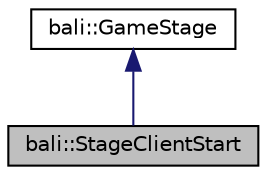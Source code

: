digraph "bali::StageClientStart"
{
  edge [fontname="Helvetica",fontsize="10",labelfontname="Helvetica",labelfontsize="10"];
  node [fontname="Helvetica",fontsize="10",shape=record];
  Node1 [label="bali::StageClientStart",height=0.2,width=0.4,color="black", fillcolor="grey75", style="filled" fontcolor="black"];
  Node2 -> Node1 [dir="back",color="midnightblue",fontsize="10",style="solid"];
  Node2 [label="bali::GameStage",height=0.2,width=0.4,color="black", fillcolor="white", style="filled",URL="$classbali_1_1_game_stage.html"];
}
